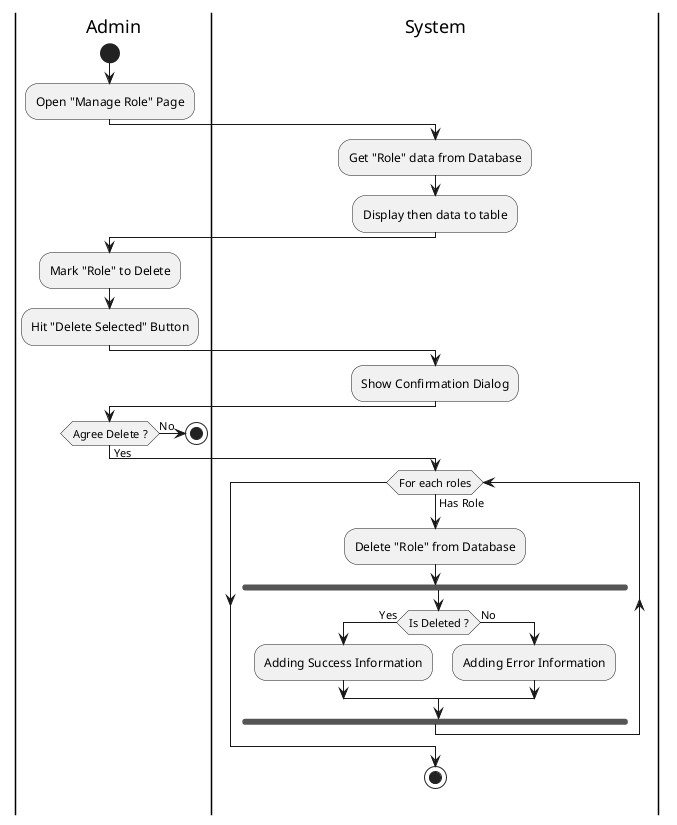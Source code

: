 @startuml DeleteRole

skinparam ConditionEndStyle hline
skinparam Monochrome true
skinparam Shadowing false

|Admin|
start
:Open "Manage Role" Page;

|System|
:Get "Role" data from Database;
:Display then data to table;

|Admin|
:Mark "Role" to Delete;
:Hit "Delete Selected" Button;

|System|
:Show Confirmation Dialog;

|Admin|
if (Agree Delete ?) then (No)
    stop
else (Yes)
    |System|
    while(For each roles) is (Has Role)
        :Delete "Role" from Database;
        fork
            |System|
            if (Is Deleted ?) then (Yes)
                :Adding Success Information;
            else (No)
                :Adding Error Information;
            endif
        endfork
    endwhile
    stop
endif
@enduml
